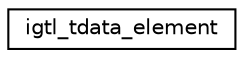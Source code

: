 digraph "Graphical Class Hierarchy"
{
  edge [fontname="Helvetica",fontsize="10",labelfontname="Helvetica",labelfontsize="10"];
  node [fontname="Helvetica",fontsize="10",shape=record];
  rankdir="LR";
  Node1 [label="igtl_tdata_element",height=0.2,width=0.4,color="black", fillcolor="white", style="filled",URL="$structigtl__tdata__element.html"];
}
